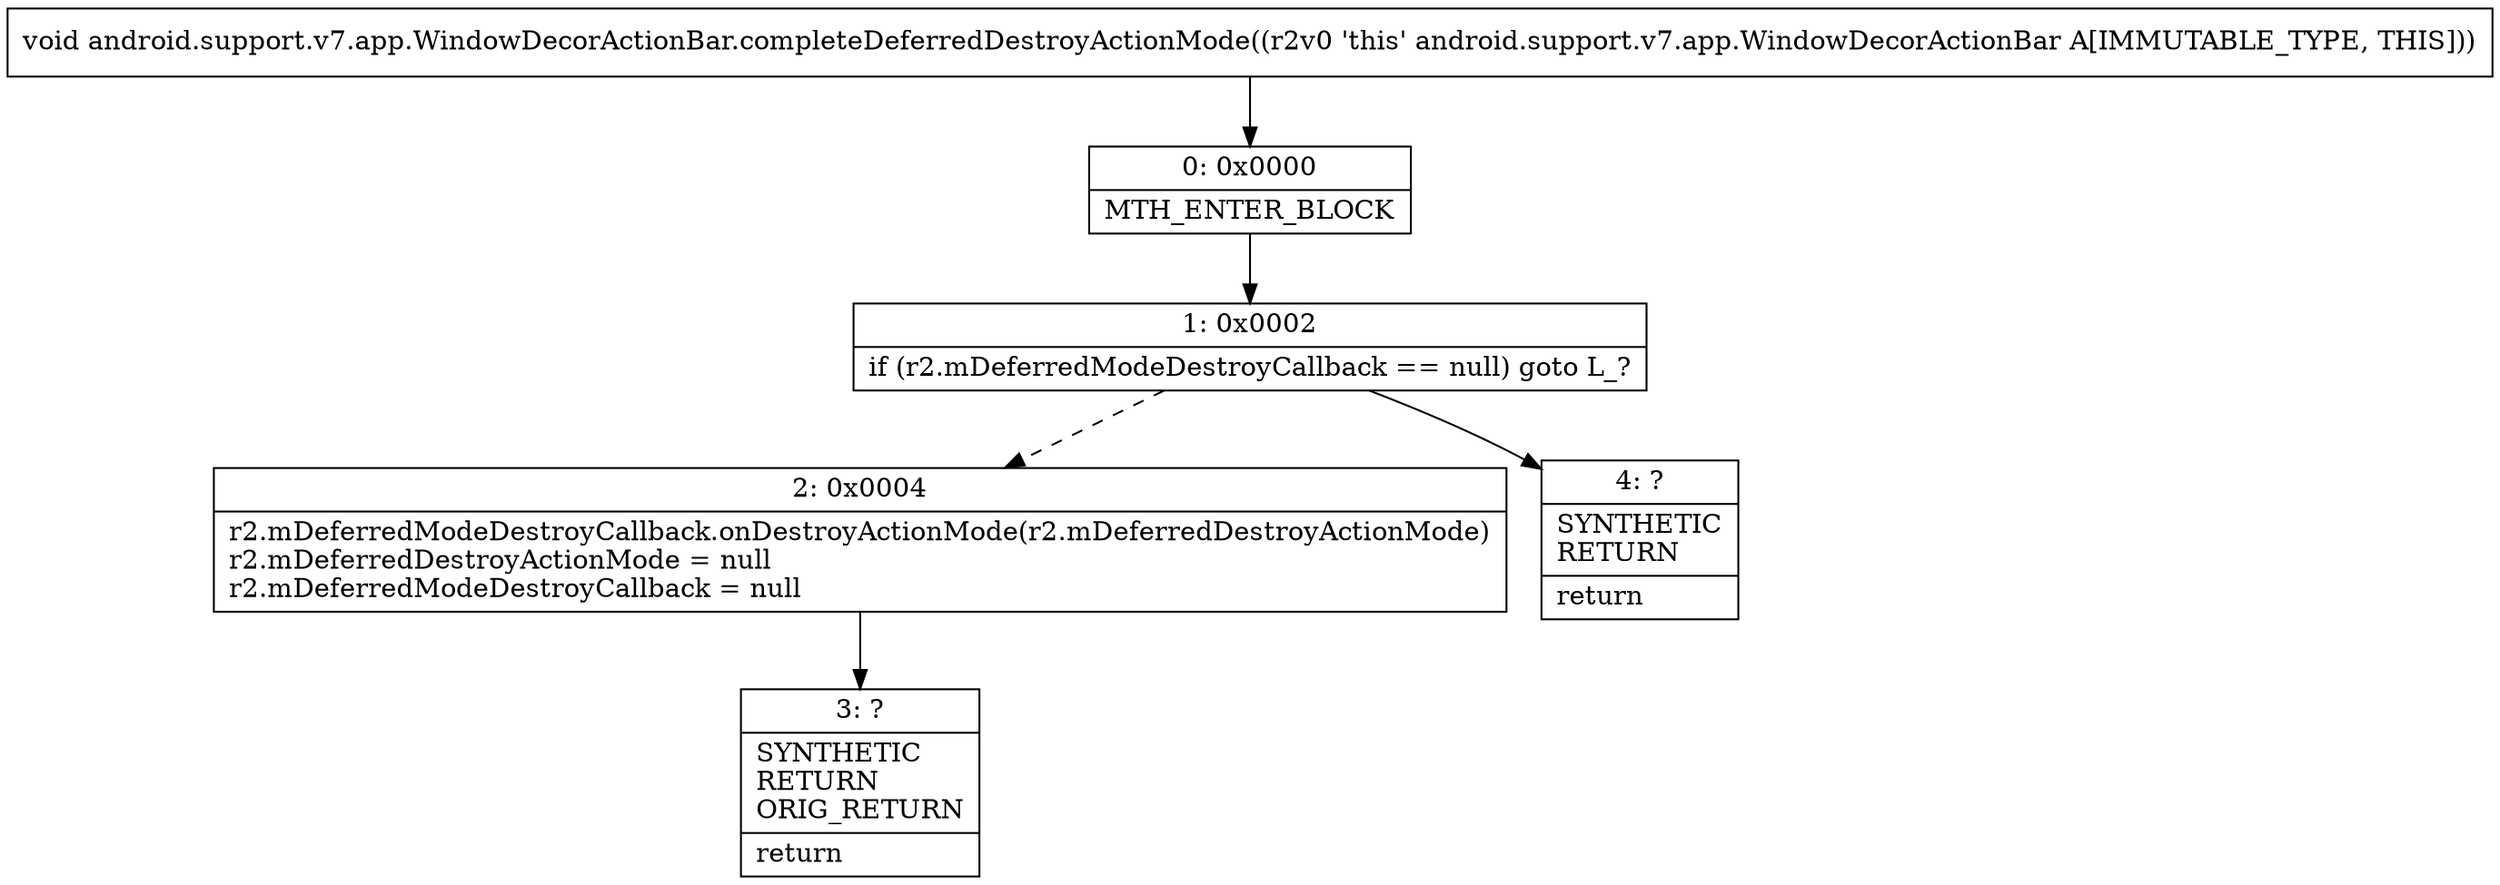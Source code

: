 digraph "CFG forandroid.support.v7.app.WindowDecorActionBar.completeDeferredDestroyActionMode()V" {
Node_0 [shape=record,label="{0\:\ 0x0000|MTH_ENTER_BLOCK\l}"];
Node_1 [shape=record,label="{1\:\ 0x0002|if (r2.mDeferredModeDestroyCallback == null) goto L_?\l}"];
Node_2 [shape=record,label="{2\:\ 0x0004|r2.mDeferredModeDestroyCallback.onDestroyActionMode(r2.mDeferredDestroyActionMode)\lr2.mDeferredDestroyActionMode = null\lr2.mDeferredModeDestroyCallback = null\l}"];
Node_3 [shape=record,label="{3\:\ ?|SYNTHETIC\lRETURN\lORIG_RETURN\l|return\l}"];
Node_4 [shape=record,label="{4\:\ ?|SYNTHETIC\lRETURN\l|return\l}"];
MethodNode[shape=record,label="{void android.support.v7.app.WindowDecorActionBar.completeDeferredDestroyActionMode((r2v0 'this' android.support.v7.app.WindowDecorActionBar A[IMMUTABLE_TYPE, THIS])) }"];
MethodNode -> Node_0;
Node_0 -> Node_1;
Node_1 -> Node_2[style=dashed];
Node_1 -> Node_4;
Node_2 -> Node_3;
}

